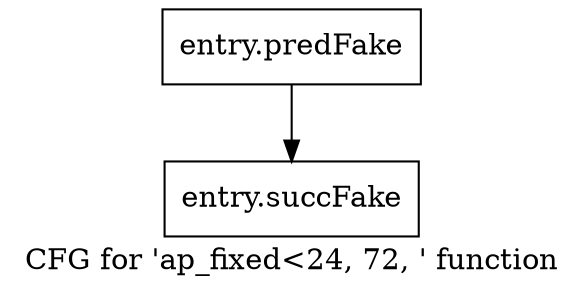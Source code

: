 digraph "CFG for 'ap_fixed\<24, 72, ' function" {
	label="CFG for 'ap_fixed\<24, 72, ' function";

	Node0x3cdd340 [shape=record,filename="",linenumber="",label="{entry.predFake}"];
	Node0x3cdd340 -> Node0x3eafd90[ callList="" memoryops="" filename="/tools/Xilinx/Vitis_HLS/2022.1/include/ap_fixed.h" execusionnum="3200"];
	Node0x3eafd90 [shape=record,filename="/tools/Xilinx/Vitis_HLS/2022.1/include/ap_fixed.h",linenumber="75",label="{entry.succFake}"];
}

